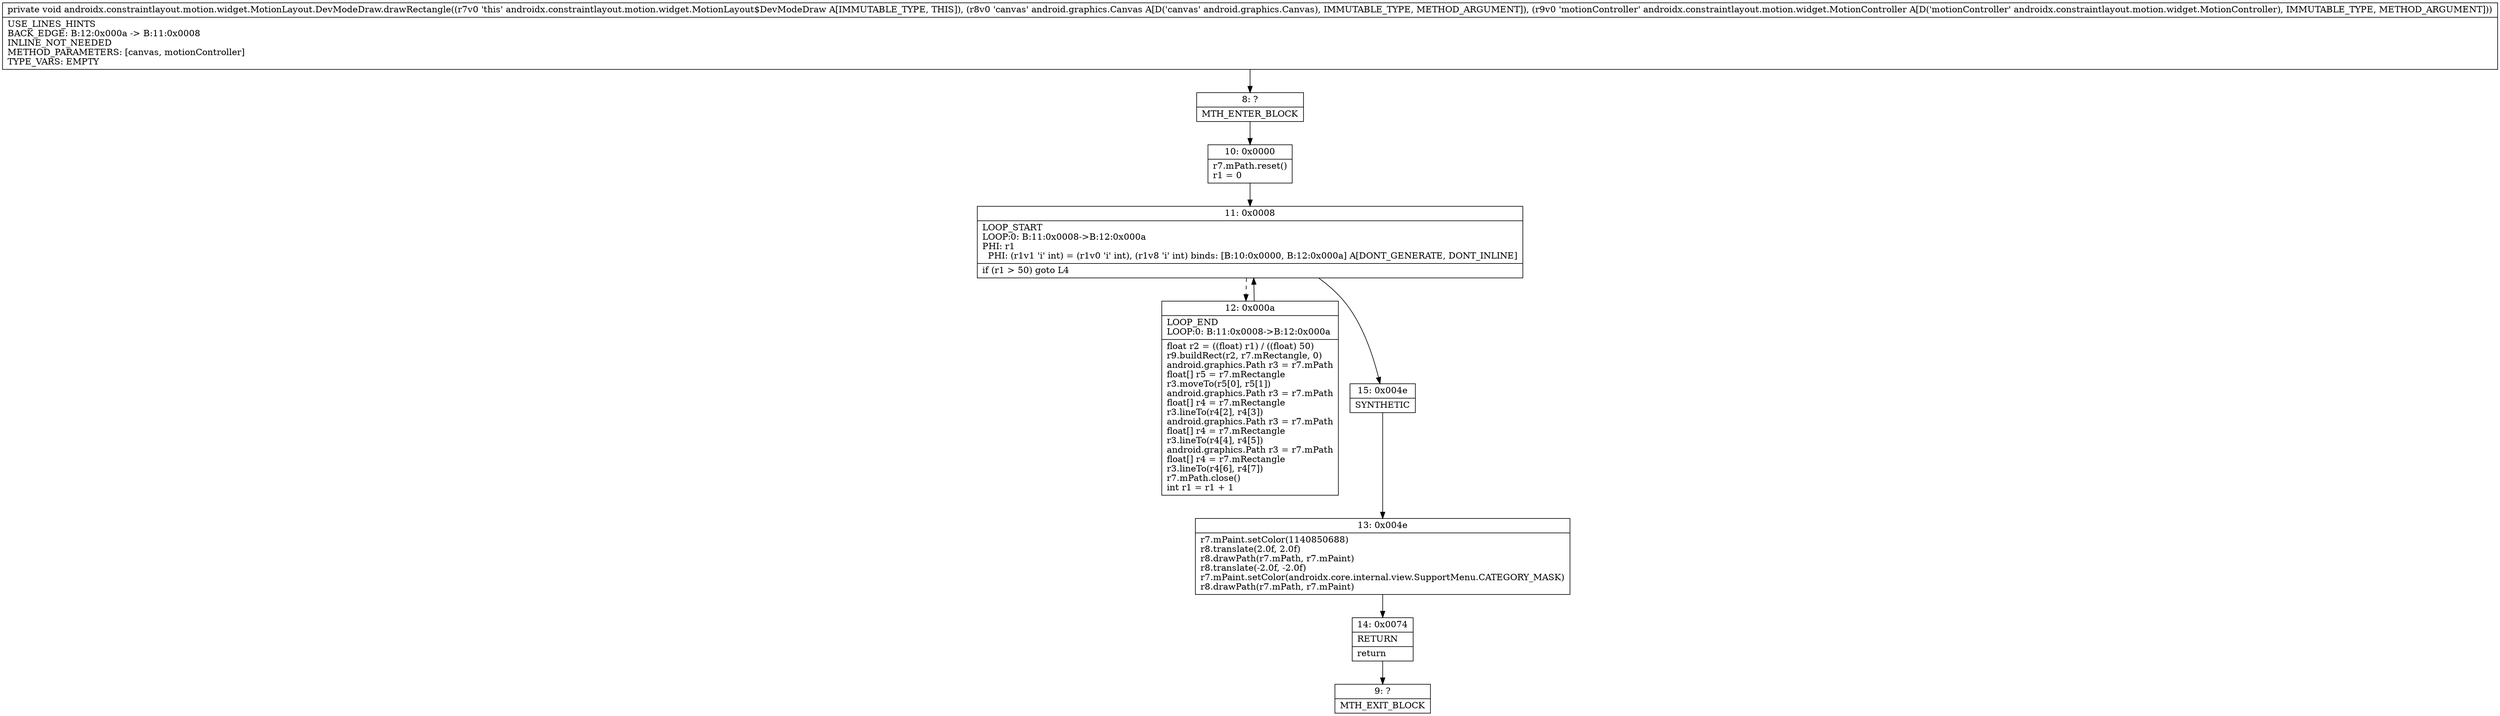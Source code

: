 digraph "CFG forandroidx.constraintlayout.motion.widget.MotionLayout.DevModeDraw.drawRectangle(Landroid\/graphics\/Canvas;Landroidx\/constraintlayout\/motion\/widget\/MotionController;)V" {
Node_8 [shape=record,label="{8\:\ ?|MTH_ENTER_BLOCK\l}"];
Node_10 [shape=record,label="{10\:\ 0x0000|r7.mPath.reset()\lr1 = 0\l}"];
Node_11 [shape=record,label="{11\:\ 0x0008|LOOP_START\lLOOP:0: B:11:0x0008\-\>B:12:0x000a\lPHI: r1 \l  PHI: (r1v1 'i' int) = (r1v0 'i' int), (r1v8 'i' int) binds: [B:10:0x0000, B:12:0x000a] A[DONT_GENERATE, DONT_INLINE]\l|if (r1 \> 50) goto L4\l}"];
Node_12 [shape=record,label="{12\:\ 0x000a|LOOP_END\lLOOP:0: B:11:0x0008\-\>B:12:0x000a\l|float r2 = ((float) r1) \/ ((float) 50)\lr9.buildRect(r2, r7.mRectangle, 0)\landroid.graphics.Path r3 = r7.mPath\lfloat[] r5 = r7.mRectangle\lr3.moveTo(r5[0], r5[1])\landroid.graphics.Path r3 = r7.mPath\lfloat[] r4 = r7.mRectangle\lr3.lineTo(r4[2], r4[3])\landroid.graphics.Path r3 = r7.mPath\lfloat[] r4 = r7.mRectangle\lr3.lineTo(r4[4], r4[5])\landroid.graphics.Path r3 = r7.mPath\lfloat[] r4 = r7.mRectangle\lr3.lineTo(r4[6], r4[7])\lr7.mPath.close()\lint r1 = r1 + 1\l}"];
Node_15 [shape=record,label="{15\:\ 0x004e|SYNTHETIC\l}"];
Node_13 [shape=record,label="{13\:\ 0x004e|r7.mPaint.setColor(1140850688)\lr8.translate(2.0f, 2.0f)\lr8.drawPath(r7.mPath, r7.mPaint)\lr8.translate(\-2.0f, \-2.0f)\lr7.mPaint.setColor(androidx.core.internal.view.SupportMenu.CATEGORY_MASK)\lr8.drawPath(r7.mPath, r7.mPaint)\l}"];
Node_14 [shape=record,label="{14\:\ 0x0074|RETURN\l|return\l}"];
Node_9 [shape=record,label="{9\:\ ?|MTH_EXIT_BLOCK\l}"];
MethodNode[shape=record,label="{private void androidx.constraintlayout.motion.widget.MotionLayout.DevModeDraw.drawRectangle((r7v0 'this' androidx.constraintlayout.motion.widget.MotionLayout$DevModeDraw A[IMMUTABLE_TYPE, THIS]), (r8v0 'canvas' android.graphics.Canvas A[D('canvas' android.graphics.Canvas), IMMUTABLE_TYPE, METHOD_ARGUMENT]), (r9v0 'motionController' androidx.constraintlayout.motion.widget.MotionController A[D('motionController' androidx.constraintlayout.motion.widget.MotionController), IMMUTABLE_TYPE, METHOD_ARGUMENT]))  | USE_LINES_HINTS\lBACK_EDGE: B:12:0x000a \-\> B:11:0x0008\lINLINE_NOT_NEEDED\lMETHOD_PARAMETERS: [canvas, motionController]\lTYPE_VARS: EMPTY\l}"];
MethodNode -> Node_8;Node_8 -> Node_10;
Node_10 -> Node_11;
Node_11 -> Node_12[style=dashed];
Node_11 -> Node_15;
Node_12 -> Node_11;
Node_15 -> Node_13;
Node_13 -> Node_14;
Node_14 -> Node_9;
}

